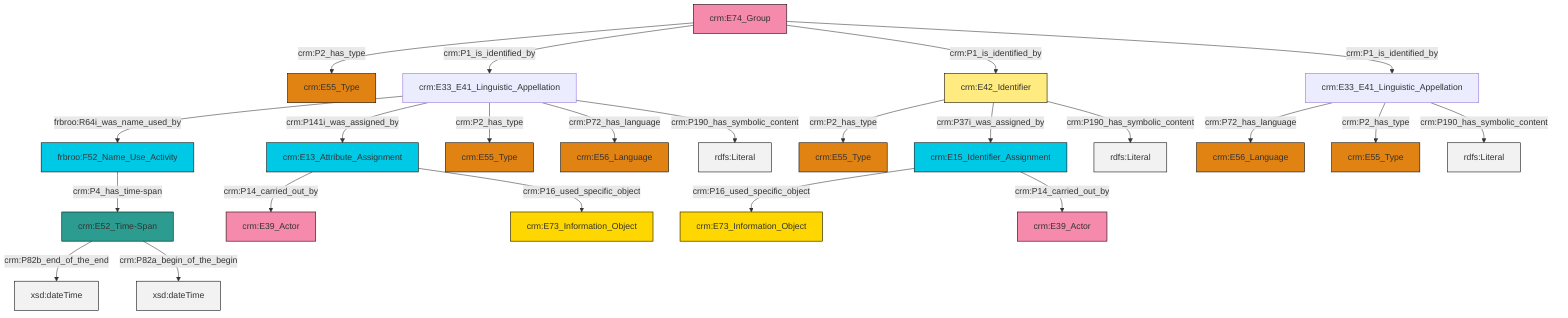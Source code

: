 graph TD
classDef Literal fill:#f2f2f2,stroke:#000000;
classDef CRM_Entity fill:#FFFFFF,stroke:#000000;
classDef Temporal_Entity fill:#00C9E6, stroke:#000000;
classDef Type fill:#E18312, stroke:#000000;
classDef Time-Span fill:#2C9C91, stroke:#000000;
classDef Appellation fill:#FFEB7F, stroke:#000000;
classDef Place fill:#008836, stroke:#000000;
classDef Persistent_Item fill:#B266B2, stroke:#000000;
classDef Conceptual_Object fill:#FFD700, stroke:#000000;
classDef Physical_Thing fill:#D2B48C, stroke:#000000;
classDef Actor fill:#f58aad, stroke:#000000;
classDef PC_Classes fill:#4ce600, stroke:#000000;
classDef Multi fill:#cccccc,stroke:#000000;

0["crm:E33_E41_Linguistic_Appellation"]:::Default -->|crm:P72_has_language| 1["crm:E56_Language"]:::Type
0["crm:E33_E41_Linguistic_Appellation"]:::Default -->|crm:P2_has_type| 4["crm:E55_Type"]:::Type
5["crm:E74_Group"]:::Actor -->|crm:P2_has_type| 6["crm:E55_Type"]:::Type
7["crm:E33_E41_Linguistic_Appellation"]:::Default -->|frbroo:R64i_was_name_used_by| 8["frbroo:F52_Name_Use_Activity"]:::Temporal_Entity
9["crm:E13_Attribute_Assignment"]:::Temporal_Entity -->|crm:P14_carried_out_by| 10["crm:E39_Actor"]:::Actor
13["crm:E52_Time-Span"]:::Time-Span -->|crm:P82b_end_of_the_end| 14[xsd:dateTime]:::Literal
7["crm:E33_E41_Linguistic_Appellation"]:::Default -->|crm:P141i_was_assigned_by| 9["crm:E13_Attribute_Assignment"]:::Temporal_Entity
9["crm:E13_Attribute_Assignment"]:::Temporal_Entity -->|crm:P16_used_specific_object| 20["crm:E73_Information_Object"]:::Conceptual_Object
7["crm:E33_E41_Linguistic_Appellation"]:::Default -->|crm:P2_has_type| 17["crm:E55_Type"]:::Type
23["crm:E42_Identifier"]:::Appellation -->|crm:P2_has_type| 11["crm:E55_Type"]:::Type
7["crm:E33_E41_Linguistic_Appellation"]:::Default -->|crm:P72_has_language| 25["crm:E56_Language"]:::Type
5["crm:E74_Group"]:::Actor -->|crm:P1_is_identified_by| 7["crm:E33_E41_Linguistic_Appellation"]:::Default
23["crm:E42_Identifier"]:::Appellation -->|crm:P37i_was_assigned_by| 2["crm:E15_Identifier_Assignment"]:::Temporal_Entity
8["frbroo:F52_Name_Use_Activity"]:::Temporal_Entity -->|crm:P4_has_time-span| 13["crm:E52_Time-Span"]:::Time-Span
7["crm:E33_E41_Linguistic_Appellation"]:::Default -->|crm:P190_has_symbolic_content| 31[rdfs:Literal]:::Literal
13["crm:E52_Time-Span"]:::Time-Span -->|crm:P82a_begin_of_the_begin| 33[xsd:dateTime]:::Literal
2["crm:E15_Identifier_Assignment"]:::Temporal_Entity -->|crm:P16_used_specific_object| 34["crm:E73_Information_Object"]:::Conceptual_Object
5["crm:E74_Group"]:::Actor -->|crm:P1_is_identified_by| 23["crm:E42_Identifier"]:::Appellation
0["crm:E33_E41_Linguistic_Appellation"]:::Default -->|crm:P190_has_symbolic_content| 35[rdfs:Literal]:::Literal
23["crm:E42_Identifier"]:::Appellation -->|crm:P190_has_symbolic_content| 39[rdfs:Literal]:::Literal
5["crm:E74_Group"]:::Actor -->|crm:P1_is_identified_by| 0["crm:E33_E41_Linguistic_Appellation"]:::Default
2["crm:E15_Identifier_Assignment"]:::Temporal_Entity -->|crm:P14_carried_out_by| 37["crm:E39_Actor"]:::Actor